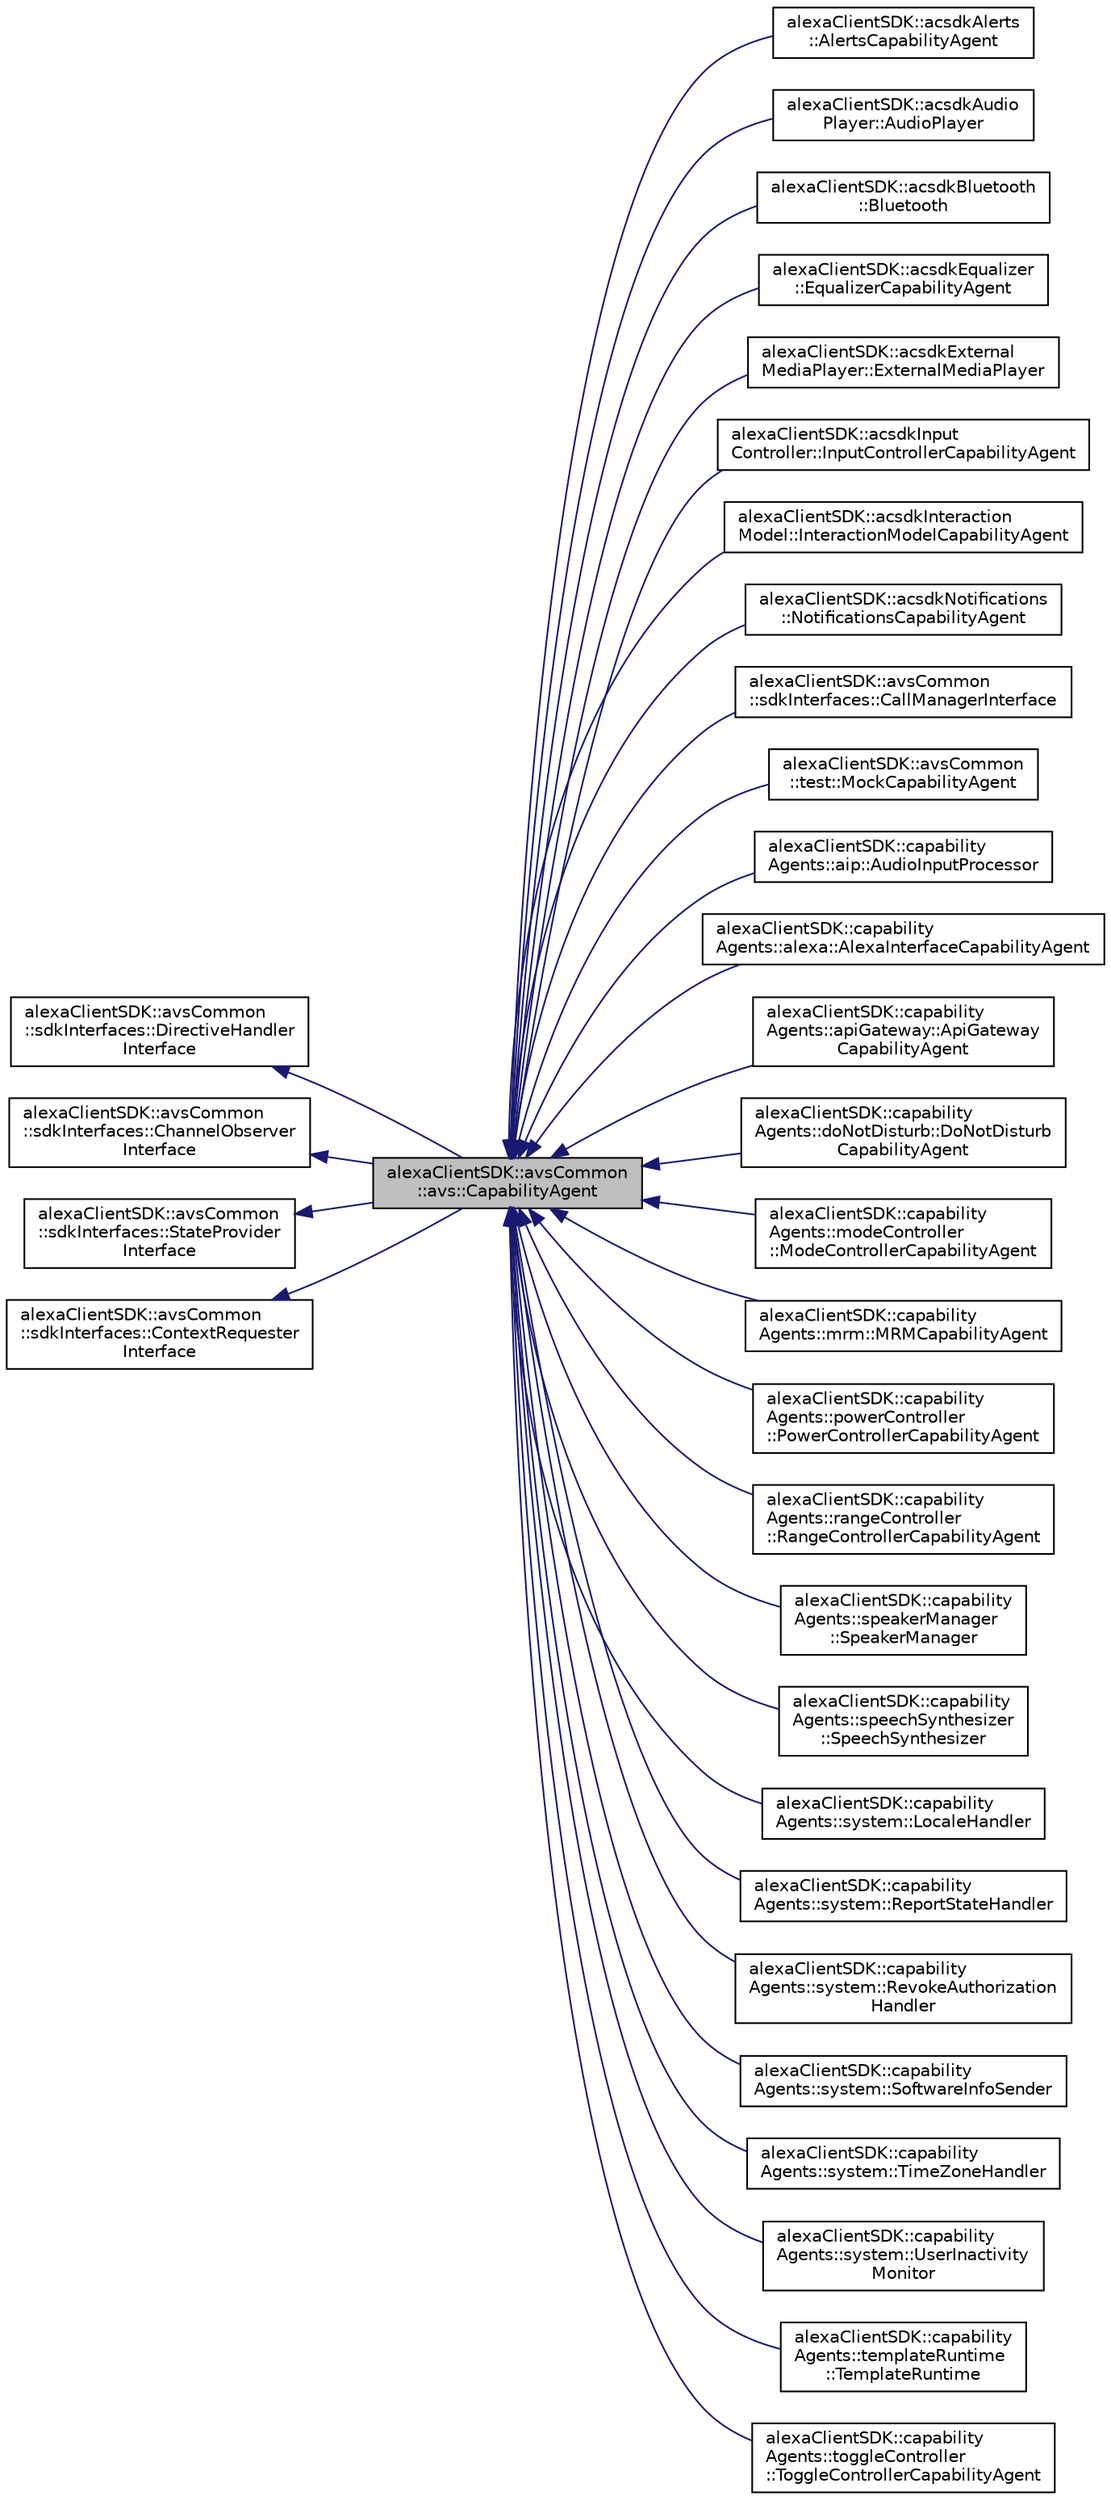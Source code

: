 digraph "alexaClientSDK::avsCommon::avs::CapabilityAgent"
{
 // LATEX_PDF_SIZE
  edge [fontname="Helvetica",fontsize="10",labelfontname="Helvetica",labelfontsize="10"];
  node [fontname="Helvetica",fontsize="10",shape=record];
  rankdir="LR";
  Node1 [label="alexaClientSDK::avsCommon\l::avs::CapabilityAgent",height=0.2,width=0.4,color="black", fillcolor="grey75", style="filled", fontcolor="black",tooltip=" "];
  Node2 -> Node1 [dir="back",color="midnightblue",fontsize="10",style="solid",fontname="Helvetica"];
  Node2 [label="alexaClientSDK::avsCommon\l::sdkInterfaces::DirectiveHandler\lInterface",height=0.2,width=0.4,color="black", fillcolor="white", style="filled",URL="$classalexa_client_s_d_k_1_1avs_common_1_1sdk_interfaces_1_1_directive_handler_interface.html",tooltip=" "];
  Node3 -> Node1 [dir="back",color="midnightblue",fontsize="10",style="solid",fontname="Helvetica"];
  Node3 [label="alexaClientSDK::avsCommon\l::sdkInterfaces::ChannelObserver\lInterface",height=0.2,width=0.4,color="black", fillcolor="white", style="filled",URL="$classalexa_client_s_d_k_1_1avs_common_1_1sdk_interfaces_1_1_channel_observer_interface.html",tooltip=" "];
  Node4 -> Node1 [dir="back",color="midnightblue",fontsize="10",style="solid",fontname="Helvetica"];
  Node4 [label="alexaClientSDK::avsCommon\l::sdkInterfaces::StateProvider\lInterface",height=0.2,width=0.4,color="black", fillcolor="white", style="filled",URL="$classalexa_client_s_d_k_1_1avs_common_1_1sdk_interfaces_1_1_state_provider_interface.html",tooltip=" "];
  Node5 -> Node1 [dir="back",color="midnightblue",fontsize="10",style="solid",fontname="Helvetica"];
  Node5 [label="alexaClientSDK::avsCommon\l::sdkInterfaces::ContextRequester\lInterface",height=0.2,width=0.4,color="black", fillcolor="white", style="filled",URL="$classalexa_client_s_d_k_1_1avs_common_1_1sdk_interfaces_1_1_context_requester_interface.html",tooltip=" "];
  Node1 -> Node6 [dir="back",color="midnightblue",fontsize="10",style="solid",fontname="Helvetica"];
  Node6 [label="alexaClientSDK::acsdkAlerts\l::AlertsCapabilityAgent",height=0.2,width=0.4,color="black", fillcolor="white", style="filled",URL="$classalexa_client_s_d_k_1_1acsdk_alerts_1_1_alerts_capability_agent.html",tooltip=" "];
  Node1 -> Node7 [dir="back",color="midnightblue",fontsize="10",style="solid",fontname="Helvetica"];
  Node7 [label="alexaClientSDK::acsdkAudio\lPlayer::AudioPlayer",height=0.2,width=0.4,color="black", fillcolor="white", style="filled",URL="$classalexa_client_s_d_k_1_1acsdk_audio_player_1_1_audio_player.html",tooltip=" "];
  Node1 -> Node8 [dir="back",color="midnightblue",fontsize="10",style="solid",fontname="Helvetica"];
  Node8 [label="alexaClientSDK::acsdkBluetooth\l::Bluetooth",height=0.2,width=0.4,color="black", fillcolor="white", style="filled",URL="$classalexa_client_s_d_k_1_1acsdk_bluetooth_1_1_bluetooth.html",tooltip=" "];
  Node1 -> Node9 [dir="back",color="midnightblue",fontsize="10",style="solid",fontname="Helvetica"];
  Node9 [label="alexaClientSDK::acsdkEqualizer\l::EqualizerCapabilityAgent",height=0.2,width=0.4,color="black", fillcolor="white", style="filled",URL="$classalexa_client_s_d_k_1_1acsdk_equalizer_1_1_equalizer_capability_agent.html",tooltip=" "];
  Node1 -> Node10 [dir="back",color="midnightblue",fontsize="10",style="solid",fontname="Helvetica"];
  Node10 [label="alexaClientSDK::acsdkExternal\lMediaPlayer::ExternalMediaPlayer",height=0.2,width=0.4,color="black", fillcolor="white", style="filled",URL="$classalexa_client_s_d_k_1_1acsdk_external_media_player_1_1_external_media_player.html",tooltip=" "];
  Node1 -> Node11 [dir="back",color="midnightblue",fontsize="10",style="solid",fontname="Helvetica"];
  Node11 [label="alexaClientSDK::acsdkInput\lController::InputControllerCapabilityAgent",height=0.2,width=0.4,color="black", fillcolor="white", style="filled",URL="$classalexa_client_s_d_k_1_1acsdk_input_controller_1_1_input_controller_capability_agent.html",tooltip=" "];
  Node1 -> Node12 [dir="back",color="midnightblue",fontsize="10",style="solid",fontname="Helvetica"];
  Node12 [label="alexaClientSDK::acsdkInteraction\lModel::InteractionModelCapabilityAgent",height=0.2,width=0.4,color="black", fillcolor="white", style="filled",URL="$classalexa_client_s_d_k_1_1acsdk_interaction_model_1_1_interaction_model_capability_agent.html",tooltip=" "];
  Node1 -> Node13 [dir="back",color="midnightblue",fontsize="10",style="solid",fontname="Helvetica"];
  Node13 [label="alexaClientSDK::acsdkNotifications\l::NotificationsCapabilityAgent",height=0.2,width=0.4,color="black", fillcolor="white", style="filled",URL="$classalexa_client_s_d_k_1_1acsdk_notifications_1_1_notifications_capability_agent.html",tooltip=" "];
  Node1 -> Node14 [dir="back",color="midnightblue",fontsize="10",style="solid",fontname="Helvetica"];
  Node14 [label="alexaClientSDK::avsCommon\l::sdkInterfaces::CallManagerInterface",height=0.2,width=0.4,color="black", fillcolor="white", style="filled",URL="$classalexa_client_s_d_k_1_1avs_common_1_1sdk_interfaces_1_1_call_manager_interface.html",tooltip=" "];
  Node1 -> Node15 [dir="back",color="midnightblue",fontsize="10",style="solid",fontname="Helvetica"];
  Node15 [label="alexaClientSDK::avsCommon\l::test::MockCapabilityAgent",height=0.2,width=0.4,color="black", fillcolor="white", style="filled",URL="$classalexa_client_s_d_k_1_1avs_common_1_1test_1_1_mock_capability_agent.html",tooltip=" "];
  Node1 -> Node16 [dir="back",color="midnightblue",fontsize="10",style="solid",fontname="Helvetica"];
  Node16 [label="alexaClientSDK::capability\lAgents::aip::AudioInputProcessor",height=0.2,width=0.4,color="black", fillcolor="white", style="filled",URL="$classalexa_client_s_d_k_1_1capability_agents_1_1aip_1_1_audio_input_processor.html",tooltip=" "];
  Node1 -> Node17 [dir="back",color="midnightblue",fontsize="10",style="solid",fontname="Helvetica"];
  Node17 [label="alexaClientSDK::capability\lAgents::alexa::AlexaInterfaceCapabilityAgent",height=0.2,width=0.4,color="black", fillcolor="white", style="filled",URL="$classalexa_client_s_d_k_1_1capability_agents_1_1alexa_1_1_alexa_interface_capability_agent.html",tooltip=" "];
  Node1 -> Node18 [dir="back",color="midnightblue",fontsize="10",style="solid",fontname="Helvetica"];
  Node18 [label="alexaClientSDK::capability\lAgents::apiGateway::ApiGateway\lCapabilityAgent",height=0.2,width=0.4,color="black", fillcolor="white", style="filled",URL="$classalexa_client_s_d_k_1_1capability_agents_1_1api_gateway_1_1_api_gateway_capability_agent.html",tooltip=" "];
  Node1 -> Node19 [dir="back",color="midnightblue",fontsize="10",style="solid",fontname="Helvetica"];
  Node19 [label="alexaClientSDK::capability\lAgents::doNotDisturb::DoNotDisturb\lCapabilityAgent",height=0.2,width=0.4,color="black", fillcolor="white", style="filled",URL="$classalexa_client_s_d_k_1_1capability_agents_1_1do_not_disturb_1_1_do_not_disturb_capability_agent.html",tooltip=" "];
  Node1 -> Node20 [dir="back",color="midnightblue",fontsize="10",style="solid",fontname="Helvetica"];
  Node20 [label="alexaClientSDK::capability\lAgents::modeController\l::ModeControllerCapabilityAgent",height=0.2,width=0.4,color="black", fillcolor="white", style="filled",URL="$classalexa_client_s_d_k_1_1capability_agents_1_1mode_controller_1_1_mode_controller_capability_agent.html",tooltip=" "];
  Node1 -> Node21 [dir="back",color="midnightblue",fontsize="10",style="solid",fontname="Helvetica"];
  Node21 [label="alexaClientSDK::capability\lAgents::mrm::MRMCapabilityAgent",height=0.2,width=0.4,color="black", fillcolor="white", style="filled",URL="$classalexa_client_s_d_k_1_1capability_agents_1_1mrm_1_1_m_r_m_capability_agent.html",tooltip=" "];
  Node1 -> Node22 [dir="back",color="midnightblue",fontsize="10",style="solid",fontname="Helvetica"];
  Node22 [label="alexaClientSDK::capability\lAgents::powerController\l::PowerControllerCapabilityAgent",height=0.2,width=0.4,color="black", fillcolor="white", style="filled",URL="$classalexa_client_s_d_k_1_1capability_agents_1_1power_controller_1_1_power_controller_capability_agent.html",tooltip=" "];
  Node1 -> Node23 [dir="back",color="midnightblue",fontsize="10",style="solid",fontname="Helvetica"];
  Node23 [label="alexaClientSDK::capability\lAgents::rangeController\l::RangeControllerCapabilityAgent",height=0.2,width=0.4,color="black", fillcolor="white", style="filled",URL="$classalexa_client_s_d_k_1_1capability_agents_1_1range_controller_1_1_range_controller_capability_agent.html",tooltip=" "];
  Node1 -> Node24 [dir="back",color="midnightblue",fontsize="10",style="solid",fontname="Helvetica"];
  Node24 [label="alexaClientSDK::capability\lAgents::speakerManager\l::SpeakerManager",height=0.2,width=0.4,color="black", fillcolor="white", style="filled",URL="$classalexa_client_s_d_k_1_1capability_agents_1_1speaker_manager_1_1_speaker_manager.html",tooltip=" "];
  Node1 -> Node25 [dir="back",color="midnightblue",fontsize="10",style="solid",fontname="Helvetica"];
  Node25 [label="alexaClientSDK::capability\lAgents::speechSynthesizer\l::SpeechSynthesizer",height=0.2,width=0.4,color="black", fillcolor="white", style="filled",URL="$classalexa_client_s_d_k_1_1capability_agents_1_1speech_synthesizer_1_1_speech_synthesizer.html",tooltip=" "];
  Node1 -> Node26 [dir="back",color="midnightblue",fontsize="10",style="solid",fontname="Helvetica"];
  Node26 [label="alexaClientSDK::capability\lAgents::system::LocaleHandler",height=0.2,width=0.4,color="black", fillcolor="white", style="filled",URL="$classalexa_client_s_d_k_1_1capability_agents_1_1system_1_1_locale_handler.html",tooltip=" "];
  Node1 -> Node27 [dir="back",color="midnightblue",fontsize="10",style="solid",fontname="Helvetica"];
  Node27 [label="alexaClientSDK::capability\lAgents::system::ReportStateHandler",height=0.2,width=0.4,color="black", fillcolor="white", style="filled",URL="$classalexa_client_s_d_k_1_1capability_agents_1_1system_1_1_report_state_handler.html",tooltip=" "];
  Node1 -> Node28 [dir="back",color="midnightblue",fontsize="10",style="solid",fontname="Helvetica"];
  Node28 [label="alexaClientSDK::capability\lAgents::system::RevokeAuthorization\lHandler",height=0.2,width=0.4,color="black", fillcolor="white", style="filled",URL="$classalexa_client_s_d_k_1_1capability_agents_1_1system_1_1_revoke_authorization_handler.html",tooltip=" "];
  Node1 -> Node29 [dir="back",color="midnightblue",fontsize="10",style="solid",fontname="Helvetica"];
  Node29 [label="alexaClientSDK::capability\lAgents::system::SoftwareInfoSender",height=0.2,width=0.4,color="black", fillcolor="white", style="filled",URL="$classalexa_client_s_d_k_1_1capability_agents_1_1system_1_1_software_info_sender.html",tooltip=" "];
  Node1 -> Node30 [dir="back",color="midnightblue",fontsize="10",style="solid",fontname="Helvetica"];
  Node30 [label="alexaClientSDK::capability\lAgents::system::TimeZoneHandler",height=0.2,width=0.4,color="black", fillcolor="white", style="filled",URL="$classalexa_client_s_d_k_1_1capability_agents_1_1system_1_1_time_zone_handler.html",tooltip=" "];
  Node1 -> Node31 [dir="back",color="midnightblue",fontsize="10",style="solid",fontname="Helvetica"];
  Node31 [label="alexaClientSDK::capability\lAgents::system::UserInactivity\lMonitor",height=0.2,width=0.4,color="black", fillcolor="white", style="filled",URL="$classalexa_client_s_d_k_1_1capability_agents_1_1system_1_1_user_inactivity_monitor.html",tooltip="This class implements a CapabilityAgent that handles the SetEndpoint directive."];
  Node1 -> Node32 [dir="back",color="midnightblue",fontsize="10",style="solid",fontname="Helvetica"];
  Node32 [label="alexaClientSDK::capability\lAgents::templateRuntime\l::TemplateRuntime",height=0.2,width=0.4,color="black", fillcolor="white", style="filled",URL="$classalexa_client_s_d_k_1_1capability_agents_1_1template_runtime_1_1_template_runtime.html",tooltip=" "];
  Node1 -> Node33 [dir="back",color="midnightblue",fontsize="10",style="solid",fontname="Helvetica"];
  Node33 [label="alexaClientSDK::capability\lAgents::toggleController\l::ToggleControllerCapabilityAgent",height=0.2,width=0.4,color="black", fillcolor="white", style="filled",URL="$classalexa_client_s_d_k_1_1capability_agents_1_1toggle_controller_1_1_toggle_controller_capability_agent.html",tooltip=" "];
}
